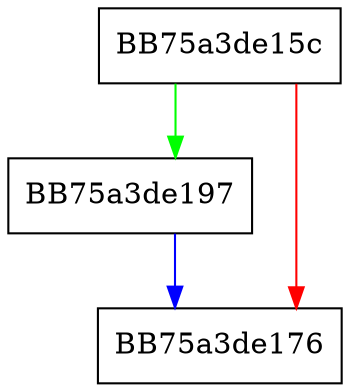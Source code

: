 digraph is_dirty {
  node [shape="box"];
  graph [splines=ortho];
  BB75a3de15c -> BB75a3de197 [color="green"];
  BB75a3de15c -> BB75a3de176 [color="red"];
  BB75a3de197 -> BB75a3de176 [color="blue"];
}